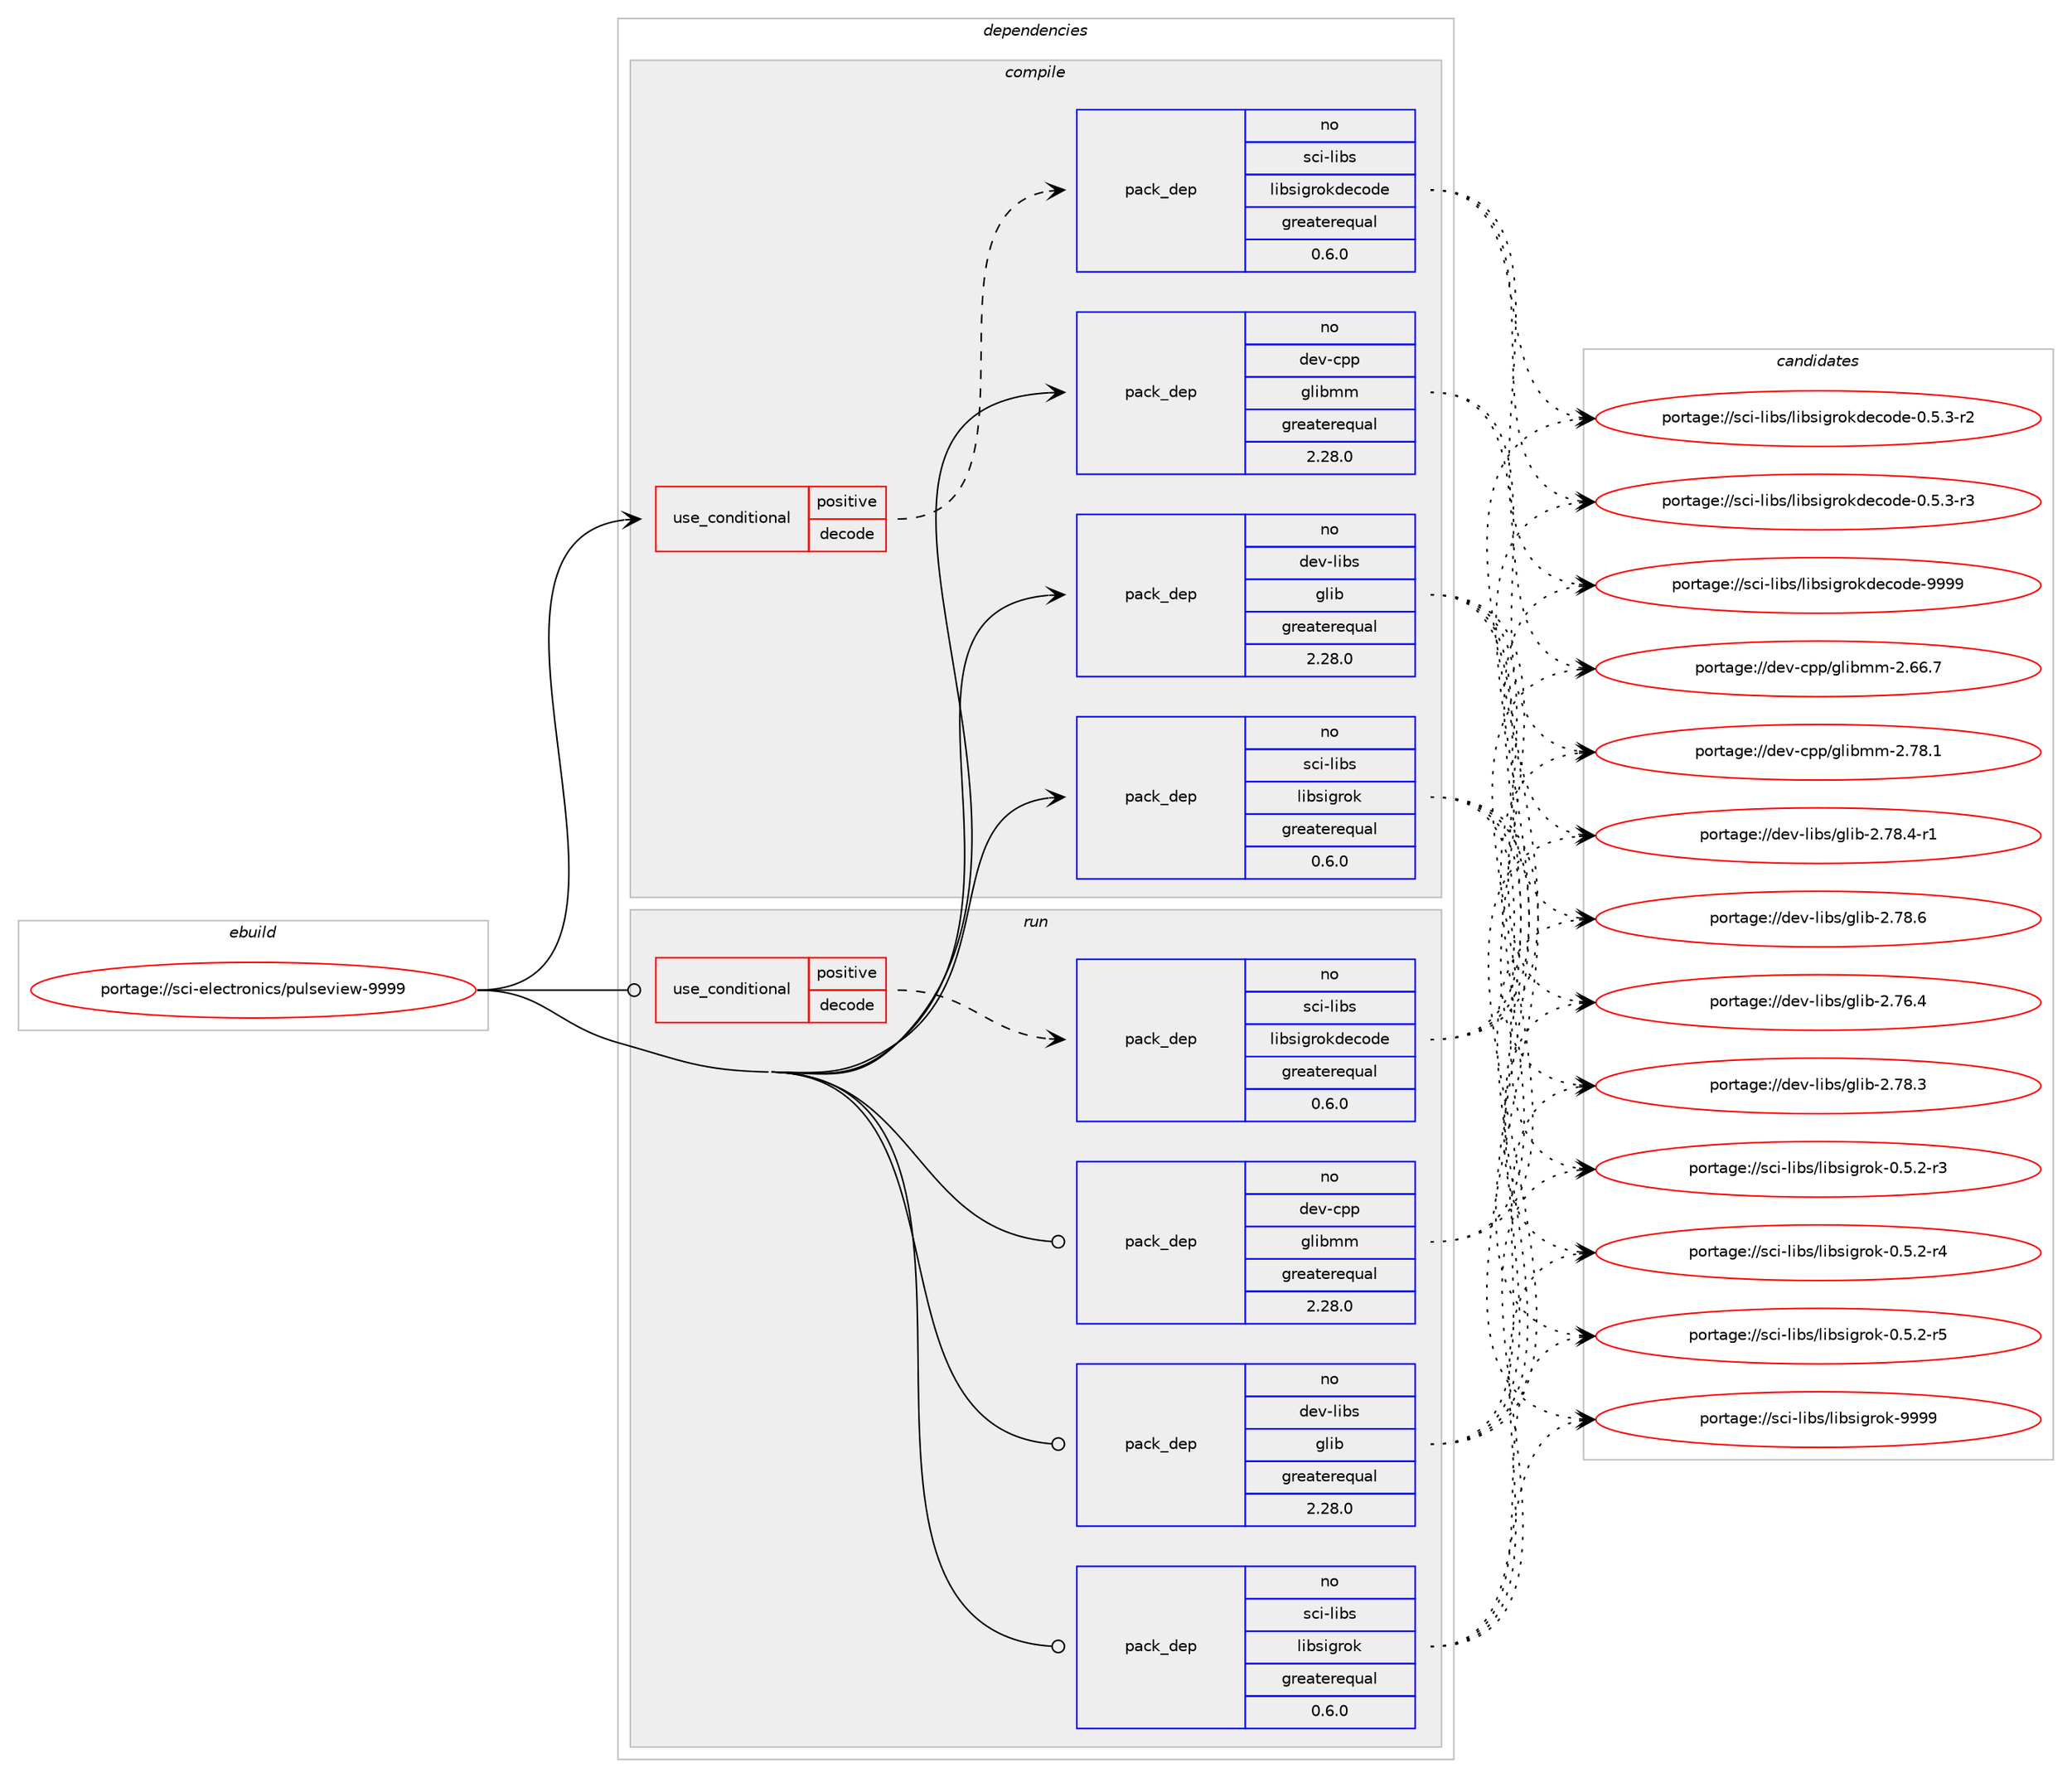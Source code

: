 digraph prolog {

# *************
# Graph options
# *************

newrank=true;
concentrate=true;
compound=true;
graph [rankdir=LR,fontname=Helvetica,fontsize=10,ranksep=1.5];#, ranksep=2.5, nodesep=0.2];
edge  [arrowhead=vee];
node  [fontname=Helvetica,fontsize=10];

# **********
# The ebuild
# **********

subgraph cluster_leftcol {
color=gray;
rank=same;
label=<<i>ebuild</i>>;
id [label="portage://sci-electronics/pulseview-9999", color=red, width=4, href="../sci-electronics/pulseview-9999.svg"];
}

# ****************
# The dependencies
# ****************

subgraph cluster_midcol {
color=gray;
label=<<i>dependencies</i>>;
subgraph cluster_compile {
fillcolor="#eeeeee";
style=filled;
label=<<i>compile</i>>;
subgraph cond102126 {
dependency199227 [label=<<TABLE BORDER="0" CELLBORDER="1" CELLSPACING="0" CELLPADDING="4"><TR><TD ROWSPAN="3" CELLPADDING="10">use_conditional</TD></TR><TR><TD>positive</TD></TR><TR><TD>decode</TD></TR></TABLE>>, shape=none, color=red];
subgraph pack94328 {
dependency199228 [label=<<TABLE BORDER="0" CELLBORDER="1" CELLSPACING="0" CELLPADDING="4" WIDTH="220"><TR><TD ROWSPAN="6" CELLPADDING="30">pack_dep</TD></TR><TR><TD WIDTH="110">no</TD></TR><TR><TD>sci-libs</TD></TR><TR><TD>libsigrokdecode</TD></TR><TR><TD>greaterequal</TD></TR><TR><TD>0.6.0</TD></TR></TABLE>>, shape=none, color=blue];
}
dependency199227:e -> dependency199228:w [weight=20,style="dashed",arrowhead="vee"];
}
id:e -> dependency199227:w [weight=20,style="solid",arrowhead="vee"];
subgraph pack94329 {
dependency199229 [label=<<TABLE BORDER="0" CELLBORDER="1" CELLSPACING="0" CELLPADDING="4" WIDTH="220"><TR><TD ROWSPAN="6" CELLPADDING="30">pack_dep</TD></TR><TR><TD WIDTH="110">no</TD></TR><TR><TD>dev-cpp</TD></TR><TR><TD>glibmm</TD></TR><TR><TD>greaterequal</TD></TR><TR><TD>2.28.0</TD></TR></TABLE>>, shape=none, color=blue];
}
id:e -> dependency199229:w [weight=20,style="solid",arrowhead="vee"];
# *** BEGIN UNKNOWN DEPENDENCY TYPE (TODO) ***
# id -> package_dependency(portage://sci-electronics/pulseview-9999,install,no,dev-libs,boost,none,[,,],any_same_slot,[])
# *** END UNKNOWN DEPENDENCY TYPE (TODO) ***

subgraph pack94330 {
dependency199230 [label=<<TABLE BORDER="0" CELLBORDER="1" CELLSPACING="0" CELLPADDING="4" WIDTH="220"><TR><TD ROWSPAN="6" CELLPADDING="30">pack_dep</TD></TR><TR><TD WIDTH="110">no</TD></TR><TR><TD>dev-libs</TD></TR><TR><TD>glib</TD></TR><TR><TD>greaterequal</TD></TR><TR><TD>2.28.0</TD></TR></TABLE>>, shape=none, color=blue];
}
id:e -> dependency199230:w [weight=20,style="solid",arrowhead="vee"];
# *** BEGIN UNKNOWN DEPENDENCY TYPE (TODO) ***
# id -> package_dependency(portage://sci-electronics/pulseview-9999,install,no,dev-qt,qtcore,none,[,,],[slot(5)],[])
# *** END UNKNOWN DEPENDENCY TYPE (TODO) ***

# *** BEGIN UNKNOWN DEPENDENCY TYPE (TODO) ***
# id -> package_dependency(portage://sci-electronics/pulseview-9999,install,no,dev-qt,qtgui,none,[,,],[slot(5)],[])
# *** END UNKNOWN DEPENDENCY TYPE (TODO) ***

# *** BEGIN UNKNOWN DEPENDENCY TYPE (TODO) ***
# id -> package_dependency(portage://sci-electronics/pulseview-9999,install,no,dev-qt,qtsvg,none,[,,],[slot(5)],[])
# *** END UNKNOWN DEPENDENCY TYPE (TODO) ***

# *** BEGIN UNKNOWN DEPENDENCY TYPE (TODO) ***
# id -> package_dependency(portage://sci-electronics/pulseview-9999,install,no,dev-qt,qtwidgets,none,[,,],[slot(5)],[])
# *** END UNKNOWN DEPENDENCY TYPE (TODO) ***

subgraph pack94331 {
dependency199231 [label=<<TABLE BORDER="0" CELLBORDER="1" CELLSPACING="0" CELLPADDING="4" WIDTH="220"><TR><TD ROWSPAN="6" CELLPADDING="30">pack_dep</TD></TR><TR><TD WIDTH="110">no</TD></TR><TR><TD>sci-libs</TD></TR><TR><TD>libsigrok</TD></TR><TR><TD>greaterequal</TD></TR><TR><TD>0.6.0</TD></TR></TABLE>>, shape=none, color=blue];
}
id:e -> dependency199231:w [weight=20,style="solid",arrowhead="vee"];
}
subgraph cluster_compileandrun {
fillcolor="#eeeeee";
style=filled;
label=<<i>compile and run</i>>;
}
subgraph cluster_run {
fillcolor="#eeeeee";
style=filled;
label=<<i>run</i>>;
subgraph cond102127 {
dependency199232 [label=<<TABLE BORDER="0" CELLBORDER="1" CELLSPACING="0" CELLPADDING="4"><TR><TD ROWSPAN="3" CELLPADDING="10">use_conditional</TD></TR><TR><TD>positive</TD></TR><TR><TD>decode</TD></TR></TABLE>>, shape=none, color=red];
subgraph pack94332 {
dependency199233 [label=<<TABLE BORDER="0" CELLBORDER="1" CELLSPACING="0" CELLPADDING="4" WIDTH="220"><TR><TD ROWSPAN="6" CELLPADDING="30">pack_dep</TD></TR><TR><TD WIDTH="110">no</TD></TR><TR><TD>sci-libs</TD></TR><TR><TD>libsigrokdecode</TD></TR><TR><TD>greaterequal</TD></TR><TR><TD>0.6.0</TD></TR></TABLE>>, shape=none, color=blue];
}
dependency199232:e -> dependency199233:w [weight=20,style="dashed",arrowhead="vee"];
}
id:e -> dependency199232:w [weight=20,style="solid",arrowhead="odot"];
subgraph pack94333 {
dependency199234 [label=<<TABLE BORDER="0" CELLBORDER="1" CELLSPACING="0" CELLPADDING="4" WIDTH="220"><TR><TD ROWSPAN="6" CELLPADDING="30">pack_dep</TD></TR><TR><TD WIDTH="110">no</TD></TR><TR><TD>dev-cpp</TD></TR><TR><TD>glibmm</TD></TR><TR><TD>greaterequal</TD></TR><TR><TD>2.28.0</TD></TR></TABLE>>, shape=none, color=blue];
}
id:e -> dependency199234:w [weight=20,style="solid",arrowhead="odot"];
# *** BEGIN UNKNOWN DEPENDENCY TYPE (TODO) ***
# id -> package_dependency(portage://sci-electronics/pulseview-9999,run,no,dev-libs,boost,none,[,,],any_same_slot,[])
# *** END UNKNOWN DEPENDENCY TYPE (TODO) ***

subgraph pack94334 {
dependency199235 [label=<<TABLE BORDER="0" CELLBORDER="1" CELLSPACING="0" CELLPADDING="4" WIDTH="220"><TR><TD ROWSPAN="6" CELLPADDING="30">pack_dep</TD></TR><TR><TD WIDTH="110">no</TD></TR><TR><TD>dev-libs</TD></TR><TR><TD>glib</TD></TR><TR><TD>greaterequal</TD></TR><TR><TD>2.28.0</TD></TR></TABLE>>, shape=none, color=blue];
}
id:e -> dependency199235:w [weight=20,style="solid",arrowhead="odot"];
# *** BEGIN UNKNOWN DEPENDENCY TYPE (TODO) ***
# id -> package_dependency(portage://sci-electronics/pulseview-9999,run,no,dev-qt,qtcore,none,[,,],[slot(5)],[])
# *** END UNKNOWN DEPENDENCY TYPE (TODO) ***

# *** BEGIN UNKNOWN DEPENDENCY TYPE (TODO) ***
# id -> package_dependency(portage://sci-electronics/pulseview-9999,run,no,dev-qt,qtgui,none,[,,],[slot(5)],[])
# *** END UNKNOWN DEPENDENCY TYPE (TODO) ***

# *** BEGIN UNKNOWN DEPENDENCY TYPE (TODO) ***
# id -> package_dependency(portage://sci-electronics/pulseview-9999,run,no,dev-qt,qtsvg,none,[,,],[slot(5)],[])
# *** END UNKNOWN DEPENDENCY TYPE (TODO) ***

# *** BEGIN UNKNOWN DEPENDENCY TYPE (TODO) ***
# id -> package_dependency(portage://sci-electronics/pulseview-9999,run,no,dev-qt,qtwidgets,none,[,,],[slot(5)],[])
# *** END UNKNOWN DEPENDENCY TYPE (TODO) ***

subgraph pack94335 {
dependency199236 [label=<<TABLE BORDER="0" CELLBORDER="1" CELLSPACING="0" CELLPADDING="4" WIDTH="220"><TR><TD ROWSPAN="6" CELLPADDING="30">pack_dep</TD></TR><TR><TD WIDTH="110">no</TD></TR><TR><TD>sci-libs</TD></TR><TR><TD>libsigrok</TD></TR><TR><TD>greaterequal</TD></TR><TR><TD>0.6.0</TD></TR></TABLE>>, shape=none, color=blue];
}
id:e -> dependency199236:w [weight=20,style="solid",arrowhead="odot"];
}
}

# **************
# The candidates
# **************

subgraph cluster_choices {
rank=same;
color=gray;
label=<<i>candidates</i>>;

subgraph choice94328 {
color=black;
nodesep=1;
choice1159910545108105981154710810598115105103114111107100101991111001014548465346514511450 [label="portage://sci-libs/libsigrokdecode-0.5.3-r2", color=red, width=4,href="../sci-libs/libsigrokdecode-0.5.3-r2.svg"];
choice1159910545108105981154710810598115105103114111107100101991111001014548465346514511451 [label="portage://sci-libs/libsigrokdecode-0.5.3-r3", color=red, width=4,href="../sci-libs/libsigrokdecode-0.5.3-r3.svg"];
choice1159910545108105981154710810598115105103114111107100101991111001014557575757 [label="portage://sci-libs/libsigrokdecode-9999", color=red, width=4,href="../sci-libs/libsigrokdecode-9999.svg"];
dependency199228:e -> choice1159910545108105981154710810598115105103114111107100101991111001014548465346514511450:w [style=dotted,weight="100"];
dependency199228:e -> choice1159910545108105981154710810598115105103114111107100101991111001014548465346514511451:w [style=dotted,weight="100"];
dependency199228:e -> choice1159910545108105981154710810598115105103114111107100101991111001014557575757:w [style=dotted,weight="100"];
}
subgraph choice94329 {
color=black;
nodesep=1;
choice1001011184599112112471031081059810910945504654544655 [label="portage://dev-cpp/glibmm-2.66.7", color=red, width=4,href="../dev-cpp/glibmm-2.66.7.svg"];
choice1001011184599112112471031081059810910945504655564649 [label="portage://dev-cpp/glibmm-2.78.1", color=red, width=4,href="../dev-cpp/glibmm-2.78.1.svg"];
dependency199229:e -> choice1001011184599112112471031081059810910945504654544655:w [style=dotted,weight="100"];
dependency199229:e -> choice1001011184599112112471031081059810910945504655564649:w [style=dotted,weight="100"];
}
subgraph choice94330 {
color=black;
nodesep=1;
choice1001011184510810598115471031081059845504655544652 [label="portage://dev-libs/glib-2.76.4", color=red, width=4,href="../dev-libs/glib-2.76.4.svg"];
choice1001011184510810598115471031081059845504655564651 [label="portage://dev-libs/glib-2.78.3", color=red, width=4,href="../dev-libs/glib-2.78.3.svg"];
choice10010111845108105981154710310810598455046555646524511449 [label="portage://dev-libs/glib-2.78.4-r1", color=red, width=4,href="../dev-libs/glib-2.78.4-r1.svg"];
choice1001011184510810598115471031081059845504655564654 [label="portage://dev-libs/glib-2.78.6", color=red, width=4,href="../dev-libs/glib-2.78.6.svg"];
dependency199230:e -> choice1001011184510810598115471031081059845504655544652:w [style=dotted,weight="100"];
dependency199230:e -> choice1001011184510810598115471031081059845504655564651:w [style=dotted,weight="100"];
dependency199230:e -> choice10010111845108105981154710310810598455046555646524511449:w [style=dotted,weight="100"];
dependency199230:e -> choice1001011184510810598115471031081059845504655564654:w [style=dotted,weight="100"];
}
subgraph choice94331 {
color=black;
nodesep=1;
choice11599105451081059811547108105981151051031141111074548465346504511451 [label="portage://sci-libs/libsigrok-0.5.2-r3", color=red, width=4,href="../sci-libs/libsigrok-0.5.2-r3.svg"];
choice11599105451081059811547108105981151051031141111074548465346504511452 [label="portage://sci-libs/libsigrok-0.5.2-r4", color=red, width=4,href="../sci-libs/libsigrok-0.5.2-r4.svg"];
choice11599105451081059811547108105981151051031141111074548465346504511453 [label="portage://sci-libs/libsigrok-0.5.2-r5", color=red, width=4,href="../sci-libs/libsigrok-0.5.2-r5.svg"];
choice11599105451081059811547108105981151051031141111074557575757 [label="portage://sci-libs/libsigrok-9999", color=red, width=4,href="../sci-libs/libsigrok-9999.svg"];
dependency199231:e -> choice11599105451081059811547108105981151051031141111074548465346504511451:w [style=dotted,weight="100"];
dependency199231:e -> choice11599105451081059811547108105981151051031141111074548465346504511452:w [style=dotted,weight="100"];
dependency199231:e -> choice11599105451081059811547108105981151051031141111074548465346504511453:w [style=dotted,weight="100"];
dependency199231:e -> choice11599105451081059811547108105981151051031141111074557575757:w [style=dotted,weight="100"];
}
subgraph choice94332 {
color=black;
nodesep=1;
choice1159910545108105981154710810598115105103114111107100101991111001014548465346514511450 [label="portage://sci-libs/libsigrokdecode-0.5.3-r2", color=red, width=4,href="../sci-libs/libsigrokdecode-0.5.3-r2.svg"];
choice1159910545108105981154710810598115105103114111107100101991111001014548465346514511451 [label="portage://sci-libs/libsigrokdecode-0.5.3-r3", color=red, width=4,href="../sci-libs/libsigrokdecode-0.5.3-r3.svg"];
choice1159910545108105981154710810598115105103114111107100101991111001014557575757 [label="portage://sci-libs/libsigrokdecode-9999", color=red, width=4,href="../sci-libs/libsigrokdecode-9999.svg"];
dependency199233:e -> choice1159910545108105981154710810598115105103114111107100101991111001014548465346514511450:w [style=dotted,weight="100"];
dependency199233:e -> choice1159910545108105981154710810598115105103114111107100101991111001014548465346514511451:w [style=dotted,weight="100"];
dependency199233:e -> choice1159910545108105981154710810598115105103114111107100101991111001014557575757:w [style=dotted,weight="100"];
}
subgraph choice94333 {
color=black;
nodesep=1;
choice1001011184599112112471031081059810910945504654544655 [label="portage://dev-cpp/glibmm-2.66.7", color=red, width=4,href="../dev-cpp/glibmm-2.66.7.svg"];
choice1001011184599112112471031081059810910945504655564649 [label="portage://dev-cpp/glibmm-2.78.1", color=red, width=4,href="../dev-cpp/glibmm-2.78.1.svg"];
dependency199234:e -> choice1001011184599112112471031081059810910945504654544655:w [style=dotted,weight="100"];
dependency199234:e -> choice1001011184599112112471031081059810910945504655564649:w [style=dotted,weight="100"];
}
subgraph choice94334 {
color=black;
nodesep=1;
choice1001011184510810598115471031081059845504655544652 [label="portage://dev-libs/glib-2.76.4", color=red, width=4,href="../dev-libs/glib-2.76.4.svg"];
choice1001011184510810598115471031081059845504655564651 [label="portage://dev-libs/glib-2.78.3", color=red, width=4,href="../dev-libs/glib-2.78.3.svg"];
choice10010111845108105981154710310810598455046555646524511449 [label="portage://dev-libs/glib-2.78.4-r1", color=red, width=4,href="../dev-libs/glib-2.78.4-r1.svg"];
choice1001011184510810598115471031081059845504655564654 [label="portage://dev-libs/glib-2.78.6", color=red, width=4,href="../dev-libs/glib-2.78.6.svg"];
dependency199235:e -> choice1001011184510810598115471031081059845504655544652:w [style=dotted,weight="100"];
dependency199235:e -> choice1001011184510810598115471031081059845504655564651:w [style=dotted,weight="100"];
dependency199235:e -> choice10010111845108105981154710310810598455046555646524511449:w [style=dotted,weight="100"];
dependency199235:e -> choice1001011184510810598115471031081059845504655564654:w [style=dotted,weight="100"];
}
subgraph choice94335 {
color=black;
nodesep=1;
choice11599105451081059811547108105981151051031141111074548465346504511451 [label="portage://sci-libs/libsigrok-0.5.2-r3", color=red, width=4,href="../sci-libs/libsigrok-0.5.2-r3.svg"];
choice11599105451081059811547108105981151051031141111074548465346504511452 [label="portage://sci-libs/libsigrok-0.5.2-r4", color=red, width=4,href="../sci-libs/libsigrok-0.5.2-r4.svg"];
choice11599105451081059811547108105981151051031141111074548465346504511453 [label="portage://sci-libs/libsigrok-0.5.2-r5", color=red, width=4,href="../sci-libs/libsigrok-0.5.2-r5.svg"];
choice11599105451081059811547108105981151051031141111074557575757 [label="portage://sci-libs/libsigrok-9999", color=red, width=4,href="../sci-libs/libsigrok-9999.svg"];
dependency199236:e -> choice11599105451081059811547108105981151051031141111074548465346504511451:w [style=dotted,weight="100"];
dependency199236:e -> choice11599105451081059811547108105981151051031141111074548465346504511452:w [style=dotted,weight="100"];
dependency199236:e -> choice11599105451081059811547108105981151051031141111074548465346504511453:w [style=dotted,weight="100"];
dependency199236:e -> choice11599105451081059811547108105981151051031141111074557575757:w [style=dotted,weight="100"];
}
}

}
